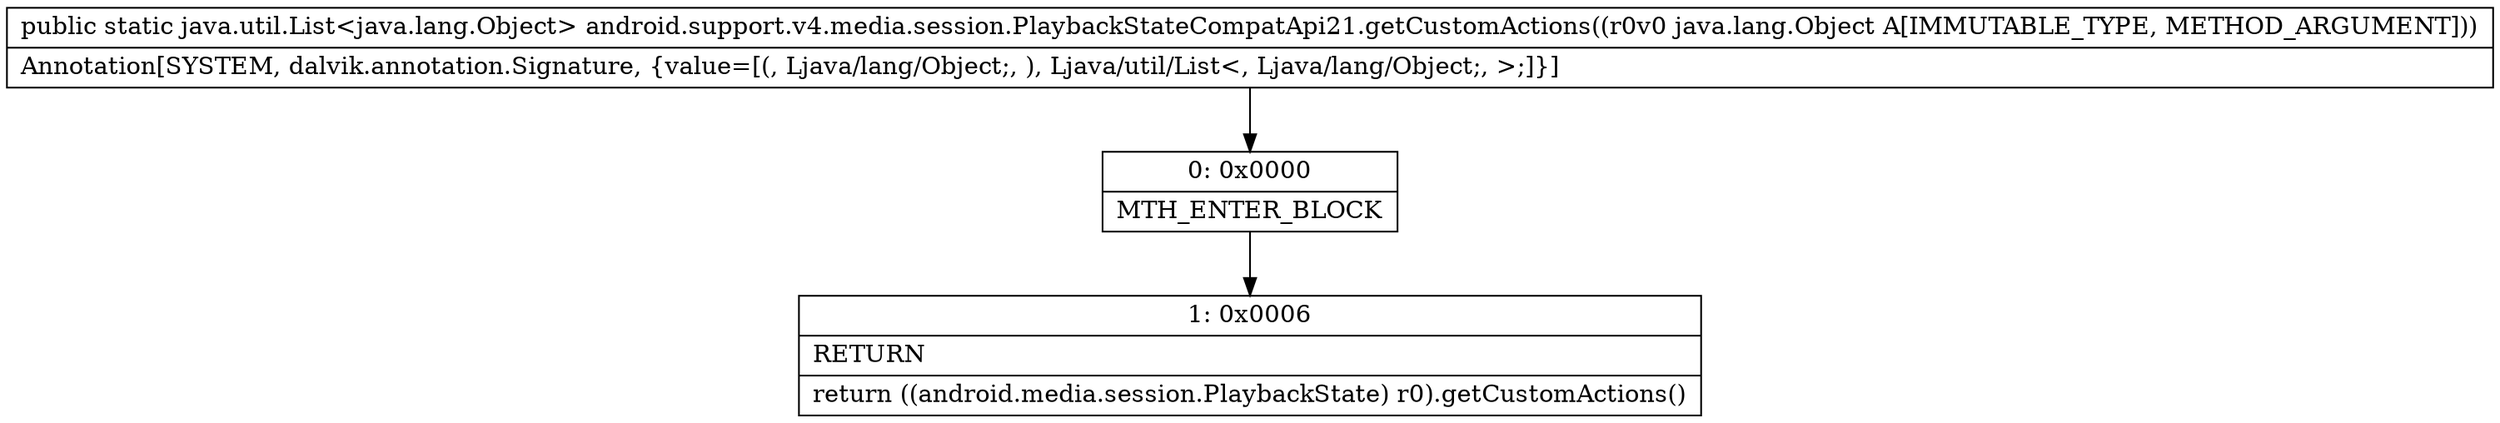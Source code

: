 digraph "CFG forandroid.support.v4.media.session.PlaybackStateCompatApi21.getCustomActions(Ljava\/lang\/Object;)Ljava\/util\/List;" {
Node_0 [shape=record,label="{0\:\ 0x0000|MTH_ENTER_BLOCK\l}"];
Node_1 [shape=record,label="{1\:\ 0x0006|RETURN\l|return ((android.media.session.PlaybackState) r0).getCustomActions()\l}"];
MethodNode[shape=record,label="{public static java.util.List\<java.lang.Object\> android.support.v4.media.session.PlaybackStateCompatApi21.getCustomActions((r0v0 java.lang.Object A[IMMUTABLE_TYPE, METHOD_ARGUMENT]))  | Annotation[SYSTEM, dalvik.annotation.Signature, \{value=[(, Ljava\/lang\/Object;, ), Ljava\/util\/List\<, Ljava\/lang\/Object;, \>;]\}]\l}"];
MethodNode -> Node_0;
Node_0 -> Node_1;
}

